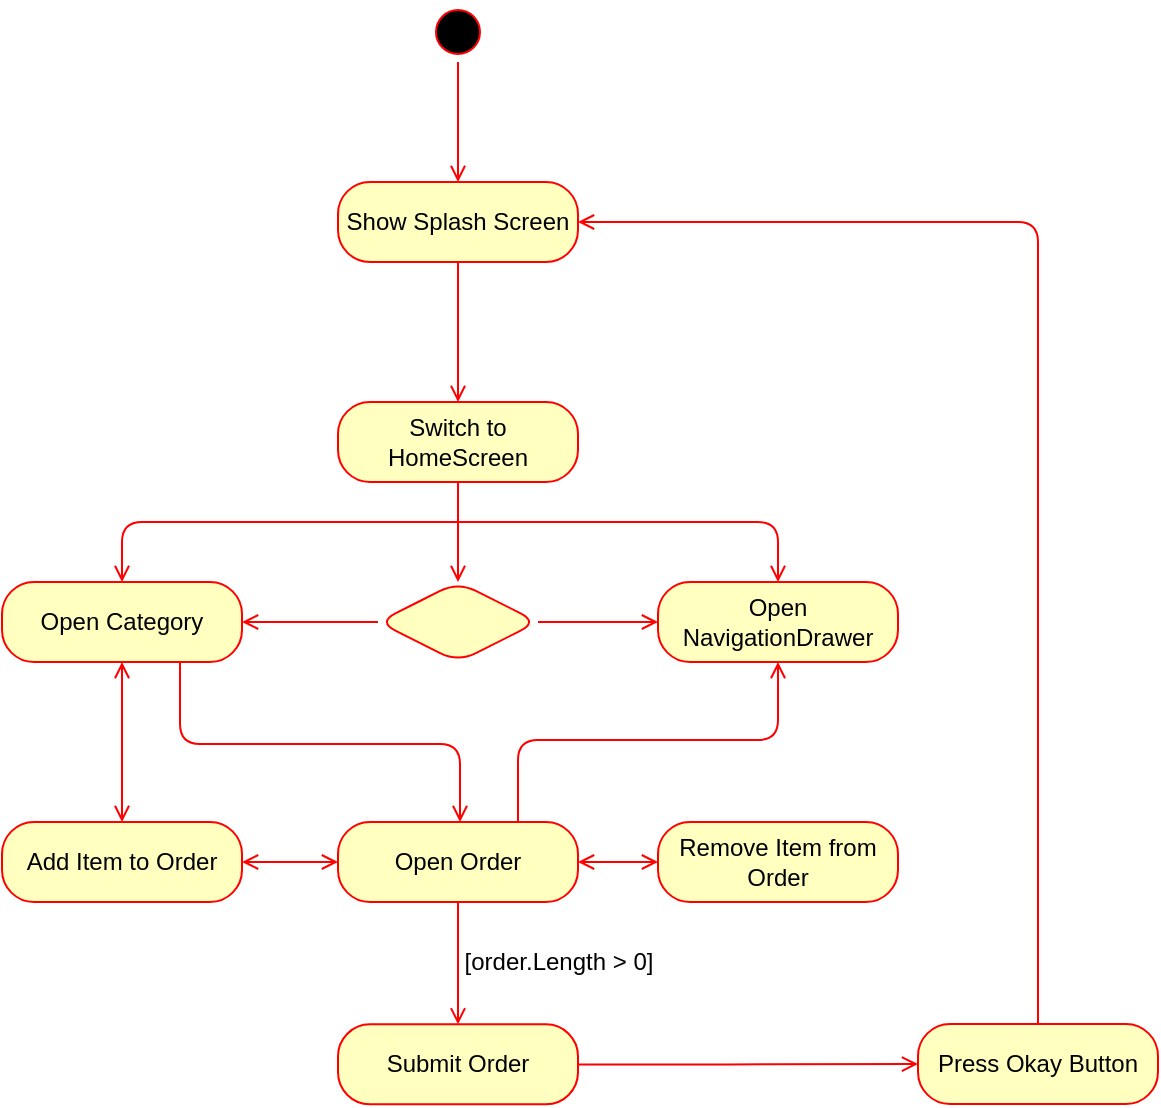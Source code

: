 <mxfile version="10.6.0" type="device"><diagram id="NeTvEA5TI-SYF_TXqQPe" name="Page-1"><mxGraphModel dx="1625" dy="727" grid="1" gridSize="10" guides="1" tooltips="1" connect="1" arrows="1" fold="1" page="0" pageScale="1" pageWidth="850" pageHeight="1100" math="0" shadow="0"><root><mxCell id="0"/><mxCell id="1" parent="0"/><mxCell id="scngh7rG2ox50vDPs-Yd-81" style="edgeStyle=orthogonalEdgeStyle;rounded=1;orthogonalLoop=1;jettySize=auto;html=1;startArrow=none;startFill=0;endArrow=open;endFill=0;strokeColor=#FF0000;" edge="1" parent="1" source="scngh7rG2ox50vDPs-Yd-1" target="scngh7rG2ox50vDPs-Yd-56"><mxGeometry relative="1" as="geometry"/></mxCell><mxCell id="scngh7rG2ox50vDPs-Yd-1" value="" style="ellipse;html=1;shape=startState;fillColor=#000000;strokeColor=#ff0000;" vertex="1" parent="1"><mxGeometry x="15" y="260" width="30" height="30" as="geometry"/></mxCell><mxCell id="scngh7rG2ox50vDPs-Yd-66" style="edgeStyle=orthogonalEdgeStyle;rounded=1;orthogonalLoop=1;jettySize=auto;html=1;startArrow=none;startFill=0;endArrow=open;endFill=0;strokeColor=#FF0000;" edge="1" parent="1" source="scngh7rG2ox50vDPs-Yd-56" target="scngh7rG2ox50vDPs-Yd-57"><mxGeometry relative="1" as="geometry"/></mxCell><mxCell id="scngh7rG2ox50vDPs-Yd-56" value="&lt;div&gt;Show Splash Screen&lt;/div&gt;" style="rounded=1;whiteSpace=wrap;html=1;arcSize=40;fontColor=#000000;fillColor=#ffffc0;strokeColor=#ff0000;" vertex="1" parent="1"><mxGeometry x="-30" y="350" width="120" height="40" as="geometry"/></mxCell><mxCell id="scngh7rG2ox50vDPs-Yd-67" style="edgeStyle=orthogonalEdgeStyle;rounded=1;orthogonalLoop=1;jettySize=auto;html=1;startArrow=none;startFill=0;endArrow=open;endFill=0;strokeColor=#FF0000;" edge="1" parent="1" source="scngh7rG2ox50vDPs-Yd-57" target="scngh7rG2ox50vDPs-Yd-58"><mxGeometry relative="1" as="geometry"/></mxCell><mxCell id="scngh7rG2ox50vDPs-Yd-57" value="Switch to HomeScreen" style="rounded=1;whiteSpace=wrap;html=1;arcSize=40;fontColor=#000000;fillColor=#ffffc0;strokeColor=#ff0000;" vertex="1" parent="1"><mxGeometry x="-30" y="460" width="120" height="40" as="geometry"/></mxCell><mxCell id="scngh7rG2ox50vDPs-Yd-68" style="edgeStyle=orthogonalEdgeStyle;rounded=1;orthogonalLoop=1;jettySize=auto;html=1;startArrow=none;startFill=0;endArrow=open;endFill=0;strokeColor=#FF0000;" edge="1" parent="1" source="scngh7rG2ox50vDPs-Yd-58" target="scngh7rG2ox50vDPs-Yd-59"><mxGeometry relative="1" as="geometry"/></mxCell><mxCell id="scngh7rG2ox50vDPs-Yd-69" style="edgeStyle=orthogonalEdgeStyle;rounded=1;orthogonalLoop=1;jettySize=auto;html=1;startArrow=none;startFill=0;endArrow=open;endFill=0;strokeColor=#FF0000;" edge="1" parent="1" source="scngh7rG2ox50vDPs-Yd-58" target="scngh7rG2ox50vDPs-Yd-60"><mxGeometry relative="1" as="geometry"/></mxCell><mxCell id="scngh7rG2ox50vDPs-Yd-58" value="" style="rhombus;whiteSpace=wrap;html=1;fillColor=#ffffc0;strokeColor=#ff0000;rounded=1;" vertex="1" parent="1"><mxGeometry x="-10" y="550" width="80" height="40" as="geometry"/></mxCell><mxCell id="scngh7rG2ox50vDPs-Yd-76" style="edgeStyle=orthogonalEdgeStyle;rounded=1;orthogonalLoop=1;jettySize=auto;html=1;startArrow=open;startFill=0;endArrow=open;endFill=0;strokeColor=#FF0000;" edge="1" parent="1" source="scngh7rG2ox50vDPs-Yd-59" target="scngh7rG2ox50vDPs-Yd-60"><mxGeometry relative="1" as="geometry"><Array as="points"><mxPoint x="190" y="520"/><mxPoint x="-138" y="520"/></Array></mxGeometry></mxCell><mxCell id="scngh7rG2ox50vDPs-Yd-59" value="Open NavigationDrawer" style="rounded=1;whiteSpace=wrap;html=1;arcSize=40;fontColor=#000000;fillColor=#ffffc0;strokeColor=#ff0000;" vertex="1" parent="1"><mxGeometry x="130" y="550" width="120" height="40" as="geometry"/></mxCell><mxCell id="scngh7rG2ox50vDPs-Yd-70" style="edgeStyle=orthogonalEdgeStyle;rounded=1;orthogonalLoop=1;jettySize=auto;html=1;startArrow=open;startFill=0;endArrow=open;endFill=0;strokeColor=#FF0000;" edge="1" parent="1" source="scngh7rG2ox50vDPs-Yd-60" target="scngh7rG2ox50vDPs-Yd-63"><mxGeometry relative="1" as="geometry"/></mxCell><mxCell id="scngh7rG2ox50vDPs-Yd-72" style="edgeStyle=orthogonalEdgeStyle;rounded=1;orthogonalLoop=1;jettySize=auto;html=1;startArrow=none;startFill=0;endArrow=open;endFill=0;strokeColor=#FF0000;" edge="1" parent="1" source="scngh7rG2ox50vDPs-Yd-60" target="scngh7rG2ox50vDPs-Yd-61"><mxGeometry relative="1" as="geometry"><Array as="points"><mxPoint x="-109" y="631"/><mxPoint x="31" y="631"/></Array></mxGeometry></mxCell><mxCell id="scngh7rG2ox50vDPs-Yd-60" value="Open Category" style="rounded=1;whiteSpace=wrap;html=1;arcSize=40;fontColor=#000000;fillColor=#ffffc0;strokeColor=#ff0000;" vertex="1" parent="1"><mxGeometry x="-198" y="550" width="120" height="40" as="geometry"/></mxCell><mxCell id="scngh7rG2ox50vDPs-Yd-73" style="edgeStyle=orthogonalEdgeStyle;rounded=1;orthogonalLoop=1;jettySize=auto;html=1;startArrow=none;startFill=0;endArrow=open;endFill=0;strokeColor=#FF0000;" edge="1" parent="1" source="scngh7rG2ox50vDPs-Yd-61" target="scngh7rG2ox50vDPs-Yd-64"><mxGeometry relative="1" as="geometry"/></mxCell><mxCell id="scngh7rG2ox50vDPs-Yd-83" value="[order.Length &amp;gt; 0]" style="text;html=1;resizable=0;points=[];align=center;verticalAlign=middle;labelBackgroundColor=#ffffff;" vertex="1" connectable="0" parent="scngh7rG2ox50vDPs-Yd-73"><mxGeometry x="0.115" y="1" relative="1" as="geometry"><mxPoint x="49" y="-4" as="offset"/></mxGeometry></mxCell><mxCell id="scngh7rG2ox50vDPs-Yd-77" style="edgeStyle=orthogonalEdgeStyle;rounded=1;orthogonalLoop=1;jettySize=auto;html=1;startArrow=open;startFill=0;endArrow=open;endFill=0;strokeColor=#FF0000;" edge="1" parent="1" source="scngh7rG2ox50vDPs-Yd-61" target="scngh7rG2ox50vDPs-Yd-62"><mxGeometry relative="1" as="geometry"/></mxCell><mxCell id="scngh7rG2ox50vDPs-Yd-79" style="edgeStyle=orthogonalEdgeStyle;rounded=1;orthogonalLoop=1;jettySize=auto;html=1;startArrow=open;startFill=0;endArrow=open;endFill=0;strokeColor=#FF0000;" edge="1" parent="1" source="scngh7rG2ox50vDPs-Yd-61" target="scngh7rG2ox50vDPs-Yd-63"><mxGeometry relative="1" as="geometry"/></mxCell><mxCell id="scngh7rG2ox50vDPs-Yd-80" style="edgeStyle=orthogonalEdgeStyle;rounded=1;orthogonalLoop=1;jettySize=auto;html=1;entryX=0.5;entryY=1;entryDx=0;entryDy=0;startArrow=none;startFill=0;endArrow=open;endFill=0;strokeColor=#FF0000;" edge="1" parent="1" source="scngh7rG2ox50vDPs-Yd-61" target="scngh7rG2ox50vDPs-Yd-59"><mxGeometry relative="1" as="geometry"><Array as="points"><mxPoint x="60" y="629"/><mxPoint x="190" y="629"/></Array></mxGeometry></mxCell><mxCell id="scngh7rG2ox50vDPs-Yd-61" value="Open Order" style="rounded=1;whiteSpace=wrap;html=1;arcSize=40;fontColor=#000000;fillColor=#ffffc0;strokeColor=#ff0000;" vertex="1" parent="1"><mxGeometry x="-30" y="670" width="120" height="40" as="geometry"/></mxCell><mxCell id="scngh7rG2ox50vDPs-Yd-62" value="Remove Item from Order" style="rounded=1;whiteSpace=wrap;html=1;arcSize=40;fontColor=#000000;fillColor=#ffffc0;strokeColor=#ff0000;" vertex="1" parent="1"><mxGeometry x="130" y="670" width="120" height="40" as="geometry"/></mxCell><mxCell id="scngh7rG2ox50vDPs-Yd-63" value="Add Item to Order" style="rounded=1;whiteSpace=wrap;html=1;arcSize=40;fontColor=#000000;fillColor=#ffffc0;strokeColor=#ff0000;" vertex="1" parent="1"><mxGeometry x="-198" y="670" width="120" height="40" as="geometry"/></mxCell><mxCell id="scngh7rG2ox50vDPs-Yd-74" style="edgeStyle=orthogonalEdgeStyle;rounded=1;orthogonalLoop=1;jettySize=auto;html=1;startArrow=none;startFill=0;endArrow=open;endFill=0;strokeColor=#FF0000;" edge="1" parent="1" source="scngh7rG2ox50vDPs-Yd-64" target="scngh7rG2ox50vDPs-Yd-65"><mxGeometry relative="1" as="geometry"/></mxCell><mxCell id="scngh7rG2ox50vDPs-Yd-64" value="Submit Order" style="rounded=1;whiteSpace=wrap;html=1;arcSize=40;fontColor=#000000;fillColor=#ffffc0;strokeColor=#ff0000;" vertex="1" parent="1"><mxGeometry x="-30" y="771.176" width="120" height="40" as="geometry"/></mxCell><mxCell id="scngh7rG2ox50vDPs-Yd-75" style="edgeStyle=orthogonalEdgeStyle;rounded=1;orthogonalLoop=1;jettySize=auto;html=1;entryX=1;entryY=0.5;entryDx=0;entryDy=0;startArrow=none;startFill=0;endArrow=open;endFill=0;strokeColor=#FF0000;" edge="1" parent="1" source="scngh7rG2ox50vDPs-Yd-65" target="scngh7rG2ox50vDPs-Yd-56"><mxGeometry relative="1" as="geometry"><Array as="points"><mxPoint x="320" y="370"/></Array></mxGeometry></mxCell><mxCell id="scngh7rG2ox50vDPs-Yd-65" value="Press Okay Button" style="rounded=1;whiteSpace=wrap;html=1;arcSize=40;fontColor=#000000;fillColor=#ffffc0;strokeColor=#ff0000;" vertex="1" parent="1"><mxGeometry x="260" y="771" width="120" height="40" as="geometry"/></mxCell></root></mxGraphModel></diagram></mxfile>